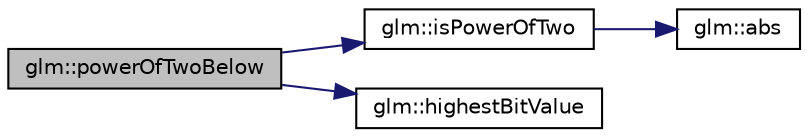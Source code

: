 digraph "glm::powerOfTwoBelow"
{
  edge [fontname="Helvetica",fontsize="10",labelfontname="Helvetica",labelfontsize="10"];
  node [fontname="Helvetica",fontsize="10",shape=record];
  rankdir="LR";
  Node1 [label="glm::powerOfTwoBelow",height=0.2,width=0.4,color="black", fillcolor="grey75", style="filled", fontcolor="black"];
  Node1 -> Node2 [color="midnightblue",fontsize="10",style="solid",fontname="Helvetica"];
  Node2 [label="glm::isPowerOfTwo",height=0.2,width=0.4,color="black", fillcolor="white", style="filled",URL="$group__gtx__bit.html#ga3c0b3e843fa21220f08e801bb558470a"];
  Node2 -> Node3 [color="midnightblue",fontsize="10",style="solid",fontname="Helvetica"];
  Node3 [label="glm::abs",height=0.2,width=0.4,color="black", fillcolor="white", style="filled",URL="$group__core__func__common.html#gaea946f96ec1df259802effe9f532e1c1"];
  Node1 -> Node4 [color="midnightblue",fontsize="10",style="solid",fontname="Helvetica"];
  Node4 [label="glm::highestBitValue",height=0.2,width=0.4,color="black", fillcolor="white", style="filled",URL="$group__gtx__bit.html#ga485d3ead7f6c624b00cc800c68ab8e08"];
}
